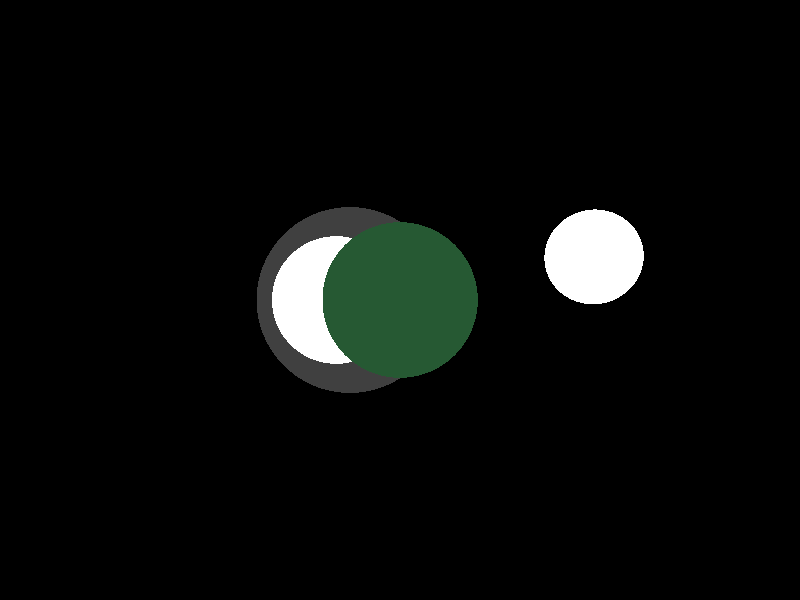 camera {
	location <0, 0, 14>
	up <0, 1, 0>
	right <1.3333, 0, 0>
	look_at <0, 0, 0>
}

light_source {<-100, 100, 100> color rgb <1.5, 1.5, 1.5>}

//little
sphere { <2, 0, -5>, 2.01
  pigment { color rgb <1.0, 1.0, 1.0>}
  finish {ambient 0.2 diffuse 0.4}
}

//medium
sphere { <0, 0, -3.5>, 2.25
  pigment { color rgb <0.15, 0.35, 0.2>}
  finish {ambient 0.2 diffuse 0.4}
}

//big
sphere { <2, 0, -10.5>, 3.75
  pigment { color rgb <0.25, 0.25, 0.25>}
  finish {ambient 0.2 diffuse 0.4}
}

//left
sphere { <-4.5, 1, 0>, 1.1
  pigment { color rgb <1, 1, 1>}
  finish {ambient 0.2 diffuse 0.4}
}
